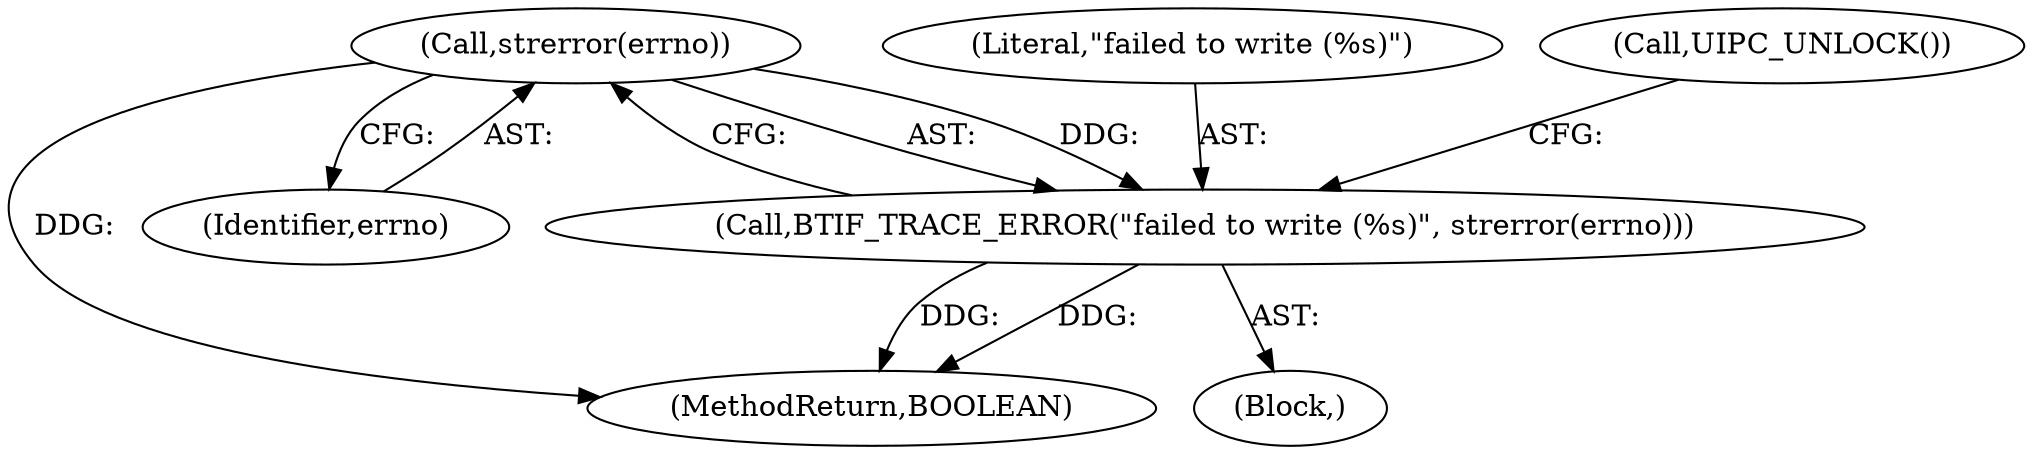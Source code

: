 digraph "0_Android_472271b153c5dc53c28beac55480a8d8434b2d5c_71@API" {
"1000130" [label="(Call,strerror(errno))"];
"1000128" [label="(Call,BTIF_TRACE_ERROR(\"failed to write (%s)\", strerror(errno)))"];
"1000129" [label="(Literal,\"failed to write (%s)\")"];
"1000128" [label="(Call,BTIF_TRACE_ERROR(\"failed to write (%s)\", strerror(errno)))"];
"1000135" [label="(MethodReturn,BOOLEAN)"];
"1000130" [label="(Call,strerror(errno))"];
"1000131" [label="(Identifier,errno)"];
"1000132" [label="(Call,UIPC_UNLOCK())"];
"1000127" [label="(Block,)"];
"1000130" -> "1000128"  [label="AST: "];
"1000130" -> "1000131"  [label="CFG: "];
"1000131" -> "1000130"  [label="AST: "];
"1000128" -> "1000130"  [label="CFG: "];
"1000130" -> "1000135"  [label="DDG: "];
"1000130" -> "1000128"  [label="DDG: "];
"1000128" -> "1000127"  [label="AST: "];
"1000129" -> "1000128"  [label="AST: "];
"1000132" -> "1000128"  [label="CFG: "];
"1000128" -> "1000135"  [label="DDG: "];
"1000128" -> "1000135"  [label="DDG: "];
}
